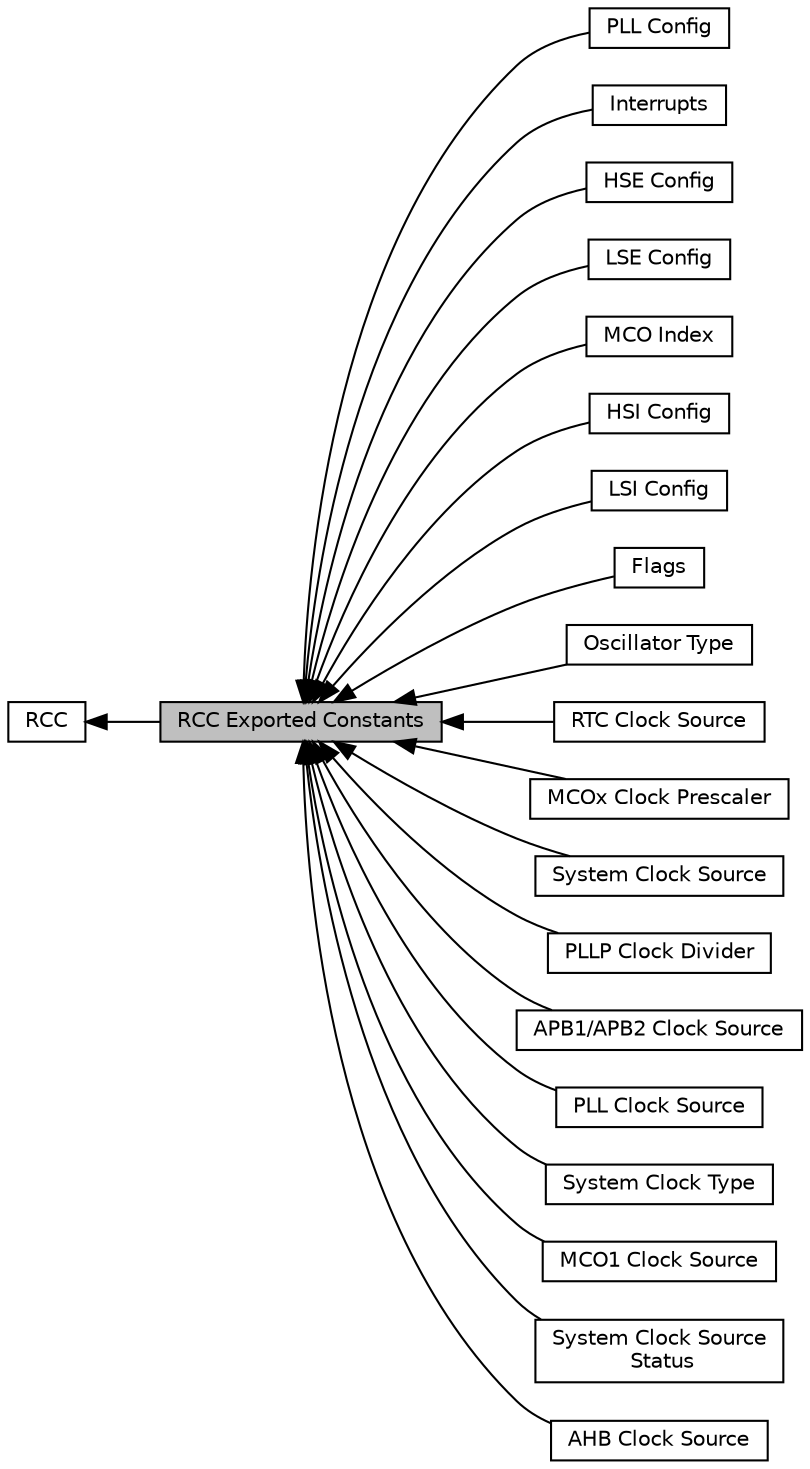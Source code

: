 digraph "RCC Exported Constants"
{
  edge [fontname="Helvetica",fontsize="10",labelfontname="Helvetica",labelfontsize="10"];
  node [fontname="Helvetica",fontsize="10",shape=box];
  rankdir=LR;
  Node8 [label="PLL Config",height=0.2,width=0.4,color="black", fillcolor="white", style="filled",URL="$group___r_c_c___p_l_l___config.html",tooltip=" "];
  Node20 [label="Interrupts",height=0.2,width=0.4,color="black", fillcolor="white", style="filled",URL="$group___r_c_c___interrupt.html",tooltip=" "];
  Node4 [label="HSE Config",height=0.2,width=0.4,color="black", fillcolor="white", style="filled",URL="$group___r_c_c___h_s_e___config.html",tooltip=" "];
  Node5 [label="LSE Config",height=0.2,width=0.4,color="black", fillcolor="white", style="filled",URL="$group___r_c_c___l_s_e___config.html",tooltip=" "];
  Node17 [label="MCO Index",height=0.2,width=0.4,color="black", fillcolor="white", style="filled",URL="$group___r_c_c___m_c_o___index.html",tooltip=" "];
  Node6 [label="HSI Config",height=0.2,width=0.4,color="black", fillcolor="white", style="filled",URL="$group___r_c_c___h_s_i___config.html",tooltip=" "];
  Node7 [label="LSI Config",height=0.2,width=0.4,color="black", fillcolor="white", style="filled",URL="$group___r_c_c___l_s_i___config.html",tooltip=" "];
  Node21 [label="Flags",height=0.2,width=0.4,color="black", fillcolor="white", style="filled",URL="$group___r_c_c___flag.html",tooltip=" "];
  Node3 [label="Oscillator Type",height=0.2,width=0.4,color="black", fillcolor="white", style="filled",URL="$group___r_c_c___oscillator___type.html",tooltip=" "];
  Node16 [label="RTC Clock Source",height=0.2,width=0.4,color="black", fillcolor="white", style="filled",URL="$group___r_c_c___r_t_c___clock___source.html",tooltip=" "];
  Node19 [label="MCOx Clock Prescaler",height=0.2,width=0.4,color="black", fillcolor="white", style="filled",URL="$group___r_c_c___m_c_ox___clock___prescaler.html",tooltip=" "];
  Node12 [label="System Clock Source",height=0.2,width=0.4,color="black", fillcolor="white", style="filled",URL="$group___r_c_c___system___clock___source.html",tooltip=" "];
  Node9 [label="PLLP Clock Divider",height=0.2,width=0.4,color="black", fillcolor="white", style="filled",URL="$group___r_c_c___p_l_l_p___clock___divider.html",tooltip=" "];
  Node1 [label="RCC Exported Constants",height=0.2,width=0.4,color="black", fillcolor="grey75", style="filled", fontcolor="black",tooltip=" "];
  Node15 [label="APB1/APB2 Clock Source",height=0.2,width=0.4,color="black", fillcolor="white", style="filled",URL="$group___r_c_c___a_p_b1___a_p_b2___clock___source.html",tooltip=" "];
  Node10 [label="PLL Clock Source",height=0.2,width=0.4,color="black", fillcolor="white", style="filled",URL="$group___r_c_c___p_l_l___clock___source.html",tooltip=" "];
  Node11 [label="System Clock Type",height=0.2,width=0.4,color="black", fillcolor="white", style="filled",URL="$group___r_c_c___system___clock___type.html",tooltip=" "];
  Node18 [label="MCO1 Clock Source",height=0.2,width=0.4,color="black", fillcolor="white", style="filled",URL="$group___r_c_c___m_c_o1___clock___source.html",tooltip=" "];
  Node13 [label="System Clock Source\l Status",height=0.2,width=0.4,color="black", fillcolor="white", style="filled",URL="$group___r_c_c___system___clock___source___status.html",tooltip=" "];
  Node2 [label="RCC",height=0.2,width=0.4,color="black", fillcolor="white", style="filled",URL="$group___r_c_c.html",tooltip="RCC HAL module driver."];
  Node14 [label="AHB Clock Source",height=0.2,width=0.4,color="black", fillcolor="white", style="filled",URL="$group___r_c_c___a_h_b___clock___source.html",tooltip=" "];
  Node2->Node1 [shape=plaintext, dir="back", style="solid"];
  Node1->Node3 [shape=plaintext, dir="back", style="solid"];
  Node1->Node4 [shape=plaintext, dir="back", style="solid"];
  Node1->Node5 [shape=plaintext, dir="back", style="solid"];
  Node1->Node6 [shape=plaintext, dir="back", style="solid"];
  Node1->Node7 [shape=plaintext, dir="back", style="solid"];
  Node1->Node8 [shape=plaintext, dir="back", style="solid"];
  Node1->Node9 [shape=plaintext, dir="back", style="solid"];
  Node1->Node10 [shape=plaintext, dir="back", style="solid"];
  Node1->Node11 [shape=plaintext, dir="back", style="solid"];
  Node1->Node12 [shape=plaintext, dir="back", style="solid"];
  Node1->Node13 [shape=plaintext, dir="back", style="solid"];
  Node1->Node14 [shape=plaintext, dir="back", style="solid"];
  Node1->Node15 [shape=plaintext, dir="back", style="solid"];
  Node1->Node16 [shape=plaintext, dir="back", style="solid"];
  Node1->Node17 [shape=plaintext, dir="back", style="solid"];
  Node1->Node18 [shape=plaintext, dir="back", style="solid"];
  Node1->Node19 [shape=plaintext, dir="back", style="solid"];
  Node1->Node20 [shape=plaintext, dir="back", style="solid"];
  Node1->Node21 [shape=plaintext, dir="back", style="solid"];
}
